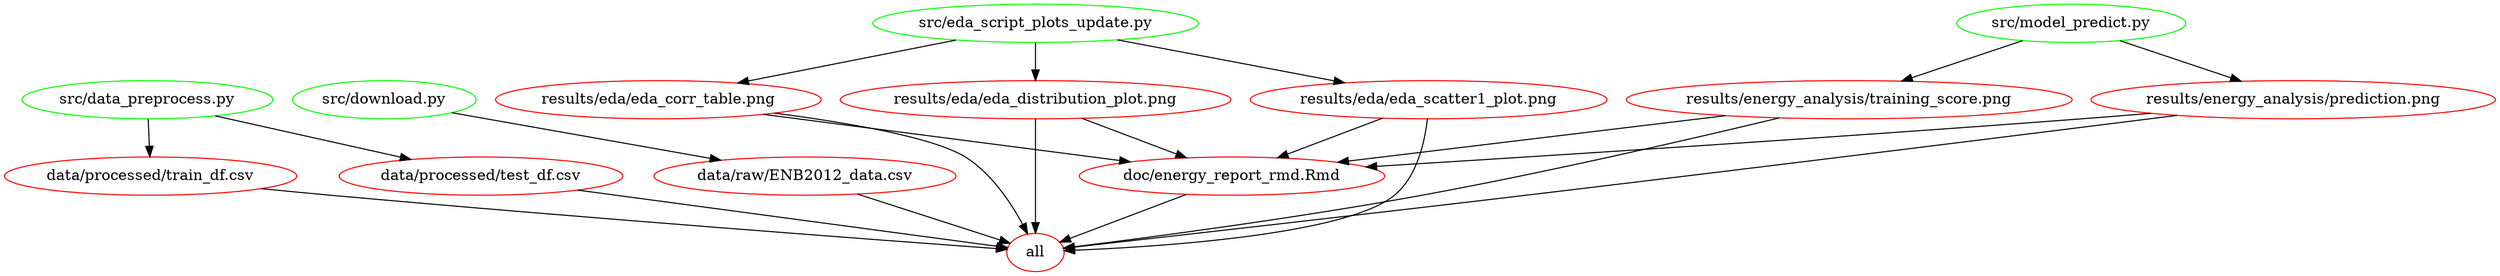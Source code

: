 digraph G {
n2[label="all", color="red"];
n7[label="data/processed/test_df.csv", color="red"];
n5[label="data/processed/train_df.csv", color="red"];
n3[label="data/raw/ENB2012_data.csv", color="red"];
n15[label="doc/energy_report_rmd.Rmd", color="red"];
n8[label="results/eda/eda_corr_table.png", color="red"];
n10[label="results/eda/eda_distribution_plot.png", color="red"];
n11[label="results/eda/eda_scatter1_plot.png", color="red"];
n14[label="results/energy_analysis/prediction.png", color="red"];
n12[label="results/energy_analysis/training_score.png", color="red"];
n6[label="src/data_preprocess.py", color="green"];
n4[label="src/download.py", color="green"];
n9[label="src/eda_script_plots_update.py", color="green"];
n13[label="src/model_predict.py", color="green"];
n7 -> n2 ; 
n5 -> n2 ; 
n3 -> n2 ; 
n15 -> n2 ; 
n8 -> n2 ; 
n10 -> n2 ; 
n11 -> n2 ; 
n14 -> n2 ; 
n12 -> n2 ; 
n6 -> n7 ; 
n6 -> n5 ; 
n4 -> n3 ; 
n8 -> n15 ; 
n10 -> n15 ; 
n11 -> n15 ; 
n14 -> n15 ; 
n12 -> n15 ; 
n9 -> n8 ; 
n9 -> n10 ; 
n9 -> n11 ; 
n13 -> n14 ; 
n13 -> n12 ; 
}
